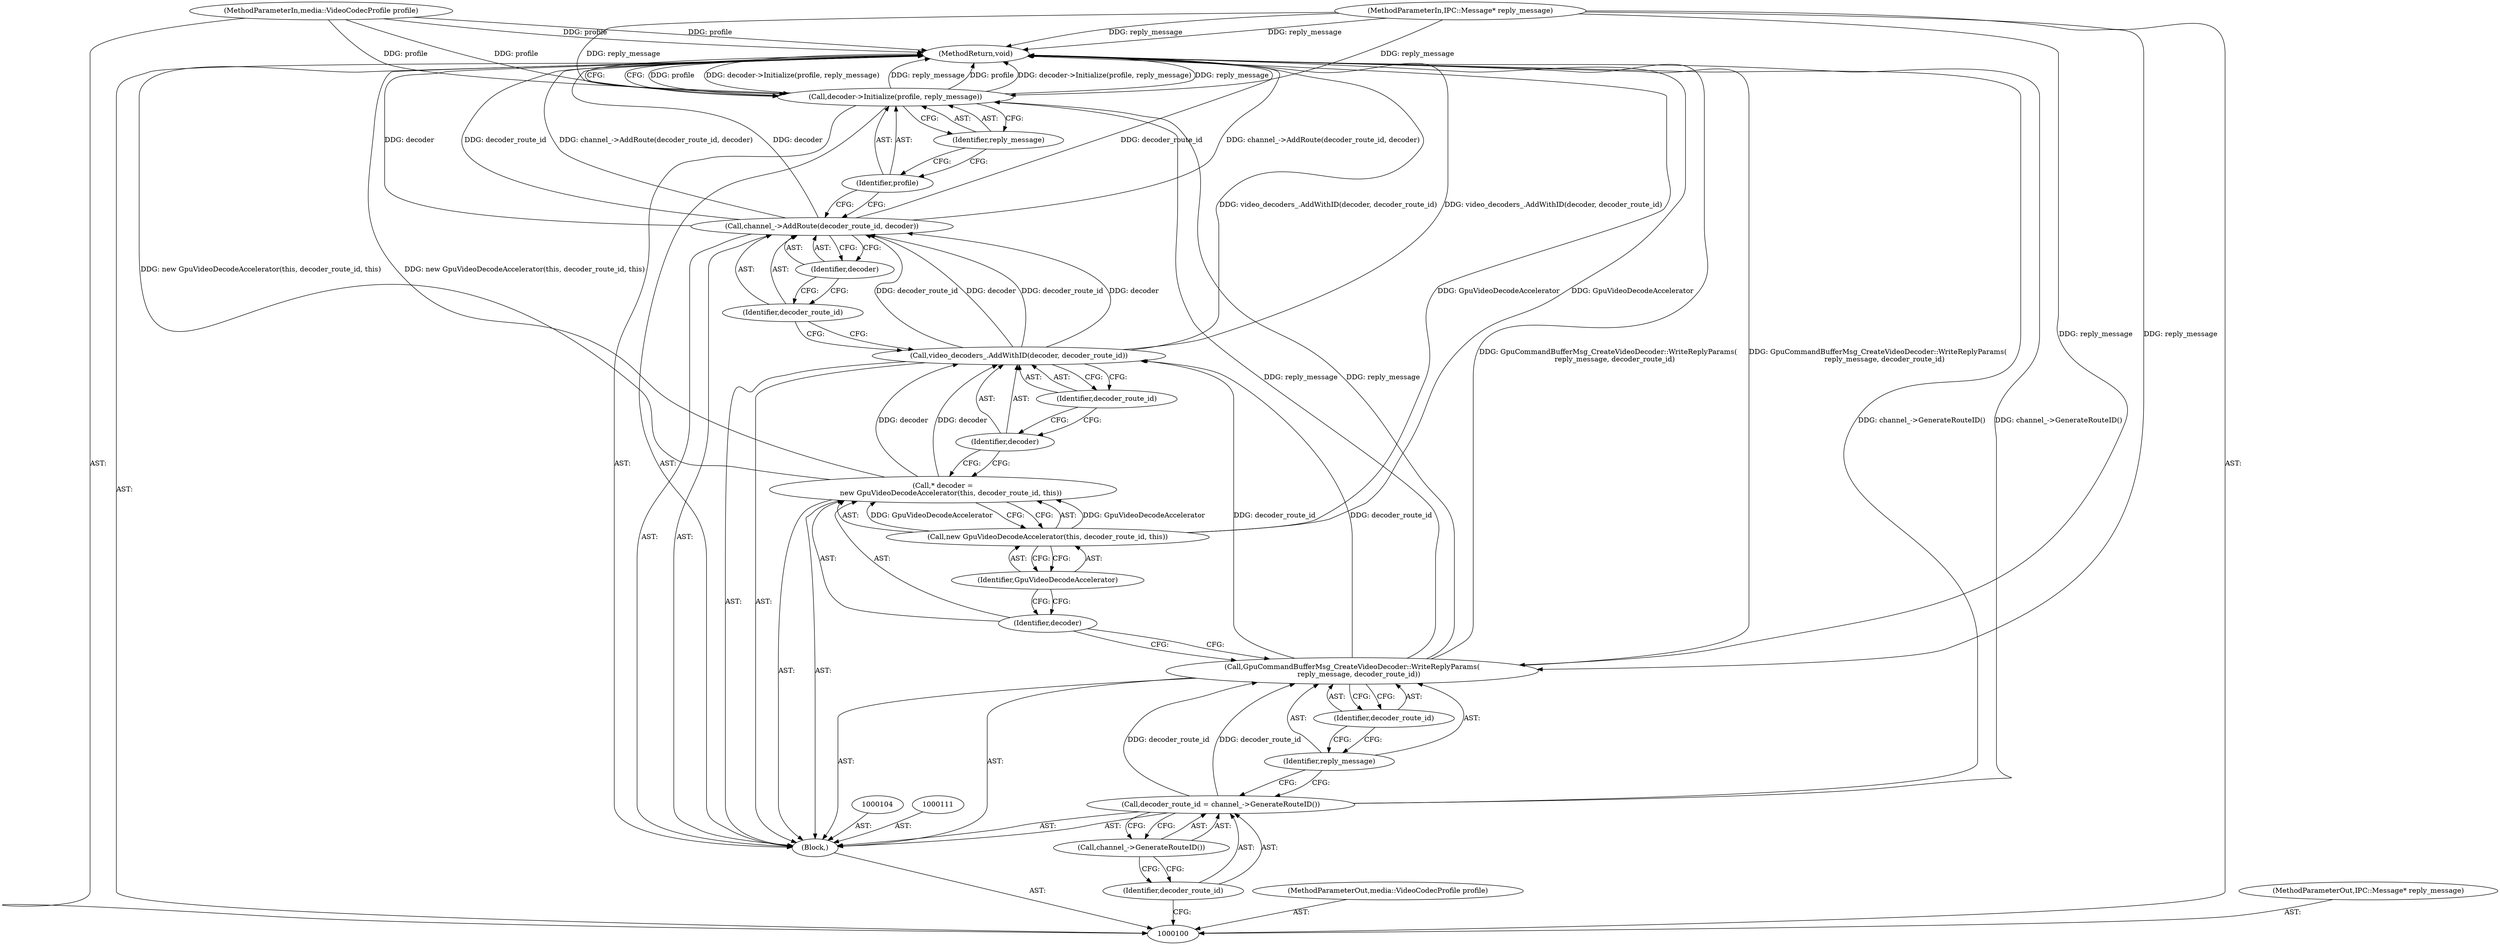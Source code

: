 digraph "0_Chrome_cd0bd79d6ebdb72183e6f0833673464cc10b3600_19" {
"1000125" [label="(MethodReturn,void)"];
"1000120" [label="(Identifier,decoder_route_id)"];
"1000119" [label="(Call,channel_->AddRoute(decoder_route_id, decoder))"];
"1000121" [label="(Identifier,decoder)"];
"1000122" [label="(Call,decoder->Initialize(profile, reply_message))"];
"1000123" [label="(Identifier,profile)"];
"1000124" [label="(Identifier,reply_message)"];
"1000101" [label="(MethodParameterIn,media::VideoCodecProfile profile)"];
"1000165" [label="(MethodParameterOut,media::VideoCodecProfile profile)"];
"1000103" [label="(Block,)"];
"1000102" [label="(MethodParameterIn,IPC::Message* reply_message)"];
"1000166" [label="(MethodParameterOut,IPC::Message* reply_message)"];
"1000107" [label="(Call,channel_->GenerateRouteID())"];
"1000105" [label="(Call,decoder_route_id = channel_->GenerateRouteID())"];
"1000106" [label="(Identifier,decoder_route_id)"];
"1000108" [label="(Call,GpuCommandBufferMsg_CreateVideoDecoder::WriteReplyParams(\n      reply_message, decoder_route_id))"];
"1000110" [label="(Identifier,decoder_route_id)"];
"1000109" [label="(Identifier,reply_message)"];
"1000112" [label="(Call,* decoder =\n       new GpuVideoDecodeAccelerator(this, decoder_route_id, this))"];
"1000113" [label="(Identifier,decoder)"];
"1000115" [label="(Identifier,GpuVideoDecodeAccelerator)"];
"1000114" [label="(Call,new GpuVideoDecodeAccelerator(this, decoder_route_id, this))"];
"1000117" [label="(Identifier,decoder)"];
"1000116" [label="(Call,video_decoders_.AddWithID(decoder, decoder_route_id))"];
"1000118" [label="(Identifier,decoder_route_id)"];
"1000125" -> "1000100"  [label="AST: "];
"1000125" -> "1000122"  [label="CFG: "];
"1000108" -> "1000125"  [label="DDG: GpuCommandBufferMsg_CreateVideoDecoder::WriteReplyParams(\n      reply_message, decoder_route_id)"];
"1000105" -> "1000125"  [label="DDG: channel_->GenerateRouteID()"];
"1000112" -> "1000125"  [label="DDG: new GpuVideoDecodeAccelerator(this, decoder_route_id, this)"];
"1000122" -> "1000125"  [label="DDG: profile"];
"1000122" -> "1000125"  [label="DDG: decoder->Initialize(profile, reply_message)"];
"1000122" -> "1000125"  [label="DDG: reply_message"];
"1000119" -> "1000125"  [label="DDG: channel_->AddRoute(decoder_route_id, decoder)"];
"1000119" -> "1000125"  [label="DDG: decoder"];
"1000119" -> "1000125"  [label="DDG: decoder_route_id"];
"1000116" -> "1000125"  [label="DDG: video_decoders_.AddWithID(decoder, decoder_route_id)"];
"1000114" -> "1000125"  [label="DDG: GpuVideoDecodeAccelerator"];
"1000102" -> "1000125"  [label="DDG: reply_message"];
"1000101" -> "1000125"  [label="DDG: profile"];
"1000120" -> "1000119"  [label="AST: "];
"1000120" -> "1000116"  [label="CFG: "];
"1000121" -> "1000120"  [label="CFG: "];
"1000119" -> "1000103"  [label="AST: "];
"1000119" -> "1000121"  [label="CFG: "];
"1000120" -> "1000119"  [label="AST: "];
"1000121" -> "1000119"  [label="AST: "];
"1000123" -> "1000119"  [label="CFG: "];
"1000119" -> "1000125"  [label="DDG: channel_->AddRoute(decoder_route_id, decoder)"];
"1000119" -> "1000125"  [label="DDG: decoder"];
"1000119" -> "1000125"  [label="DDG: decoder_route_id"];
"1000116" -> "1000119"  [label="DDG: decoder_route_id"];
"1000116" -> "1000119"  [label="DDG: decoder"];
"1000121" -> "1000119"  [label="AST: "];
"1000121" -> "1000120"  [label="CFG: "];
"1000119" -> "1000121"  [label="CFG: "];
"1000122" -> "1000103"  [label="AST: "];
"1000122" -> "1000124"  [label="CFG: "];
"1000123" -> "1000122"  [label="AST: "];
"1000124" -> "1000122"  [label="AST: "];
"1000125" -> "1000122"  [label="CFG: "];
"1000122" -> "1000125"  [label="DDG: profile"];
"1000122" -> "1000125"  [label="DDG: decoder->Initialize(profile, reply_message)"];
"1000122" -> "1000125"  [label="DDG: reply_message"];
"1000101" -> "1000122"  [label="DDG: profile"];
"1000108" -> "1000122"  [label="DDG: reply_message"];
"1000102" -> "1000122"  [label="DDG: reply_message"];
"1000123" -> "1000122"  [label="AST: "];
"1000123" -> "1000119"  [label="CFG: "];
"1000124" -> "1000123"  [label="CFG: "];
"1000124" -> "1000122"  [label="AST: "];
"1000124" -> "1000123"  [label="CFG: "];
"1000122" -> "1000124"  [label="CFG: "];
"1000101" -> "1000100"  [label="AST: "];
"1000101" -> "1000125"  [label="DDG: profile"];
"1000101" -> "1000122"  [label="DDG: profile"];
"1000165" -> "1000100"  [label="AST: "];
"1000103" -> "1000100"  [label="AST: "];
"1000104" -> "1000103"  [label="AST: "];
"1000105" -> "1000103"  [label="AST: "];
"1000108" -> "1000103"  [label="AST: "];
"1000111" -> "1000103"  [label="AST: "];
"1000112" -> "1000103"  [label="AST: "];
"1000116" -> "1000103"  [label="AST: "];
"1000119" -> "1000103"  [label="AST: "];
"1000122" -> "1000103"  [label="AST: "];
"1000102" -> "1000100"  [label="AST: "];
"1000102" -> "1000125"  [label="DDG: reply_message"];
"1000102" -> "1000108"  [label="DDG: reply_message"];
"1000102" -> "1000122"  [label="DDG: reply_message"];
"1000166" -> "1000100"  [label="AST: "];
"1000107" -> "1000105"  [label="AST: "];
"1000107" -> "1000106"  [label="CFG: "];
"1000105" -> "1000107"  [label="CFG: "];
"1000105" -> "1000103"  [label="AST: "];
"1000105" -> "1000107"  [label="CFG: "];
"1000106" -> "1000105"  [label="AST: "];
"1000107" -> "1000105"  [label="AST: "];
"1000109" -> "1000105"  [label="CFG: "];
"1000105" -> "1000125"  [label="DDG: channel_->GenerateRouteID()"];
"1000105" -> "1000108"  [label="DDG: decoder_route_id"];
"1000106" -> "1000105"  [label="AST: "];
"1000106" -> "1000100"  [label="CFG: "];
"1000107" -> "1000106"  [label="CFG: "];
"1000108" -> "1000103"  [label="AST: "];
"1000108" -> "1000110"  [label="CFG: "];
"1000109" -> "1000108"  [label="AST: "];
"1000110" -> "1000108"  [label="AST: "];
"1000113" -> "1000108"  [label="CFG: "];
"1000108" -> "1000125"  [label="DDG: GpuCommandBufferMsg_CreateVideoDecoder::WriteReplyParams(\n      reply_message, decoder_route_id)"];
"1000102" -> "1000108"  [label="DDG: reply_message"];
"1000105" -> "1000108"  [label="DDG: decoder_route_id"];
"1000108" -> "1000116"  [label="DDG: decoder_route_id"];
"1000108" -> "1000122"  [label="DDG: reply_message"];
"1000110" -> "1000108"  [label="AST: "];
"1000110" -> "1000109"  [label="CFG: "];
"1000108" -> "1000110"  [label="CFG: "];
"1000109" -> "1000108"  [label="AST: "];
"1000109" -> "1000105"  [label="CFG: "];
"1000110" -> "1000109"  [label="CFG: "];
"1000112" -> "1000103"  [label="AST: "];
"1000112" -> "1000114"  [label="CFG: "];
"1000113" -> "1000112"  [label="AST: "];
"1000114" -> "1000112"  [label="AST: "];
"1000117" -> "1000112"  [label="CFG: "];
"1000112" -> "1000125"  [label="DDG: new GpuVideoDecodeAccelerator(this, decoder_route_id, this)"];
"1000114" -> "1000112"  [label="DDG: GpuVideoDecodeAccelerator"];
"1000112" -> "1000116"  [label="DDG: decoder"];
"1000113" -> "1000112"  [label="AST: "];
"1000113" -> "1000108"  [label="CFG: "];
"1000115" -> "1000113"  [label="CFG: "];
"1000115" -> "1000114"  [label="AST: "];
"1000115" -> "1000113"  [label="CFG: "];
"1000114" -> "1000115"  [label="CFG: "];
"1000114" -> "1000112"  [label="AST: "];
"1000114" -> "1000115"  [label="CFG: "];
"1000115" -> "1000114"  [label="AST: "];
"1000112" -> "1000114"  [label="CFG: "];
"1000114" -> "1000125"  [label="DDG: GpuVideoDecodeAccelerator"];
"1000114" -> "1000112"  [label="DDG: GpuVideoDecodeAccelerator"];
"1000117" -> "1000116"  [label="AST: "];
"1000117" -> "1000112"  [label="CFG: "];
"1000118" -> "1000117"  [label="CFG: "];
"1000116" -> "1000103"  [label="AST: "];
"1000116" -> "1000118"  [label="CFG: "];
"1000117" -> "1000116"  [label="AST: "];
"1000118" -> "1000116"  [label="AST: "];
"1000120" -> "1000116"  [label="CFG: "];
"1000116" -> "1000125"  [label="DDG: video_decoders_.AddWithID(decoder, decoder_route_id)"];
"1000112" -> "1000116"  [label="DDG: decoder"];
"1000108" -> "1000116"  [label="DDG: decoder_route_id"];
"1000116" -> "1000119"  [label="DDG: decoder_route_id"];
"1000116" -> "1000119"  [label="DDG: decoder"];
"1000118" -> "1000116"  [label="AST: "];
"1000118" -> "1000117"  [label="CFG: "];
"1000116" -> "1000118"  [label="CFG: "];
}
